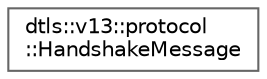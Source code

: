 digraph "Graphical Class Hierarchy"
{
 // LATEX_PDF_SIZE
  bgcolor="transparent";
  edge [fontname=Helvetica,fontsize=10,labelfontname=Helvetica,labelfontsize=10];
  node [fontname=Helvetica,fontsize=10,shape=box,height=0.2,width=0.4];
  rankdir="LR";
  Node0 [id="Node000000",label="dtls::v13::protocol\l::HandshakeMessage",height=0.2,width=0.4,color="grey40", fillcolor="white", style="filled",URL="$classdtls_1_1v13_1_1protocol_1_1HandshakeMessage.html",tooltip=" "];
}
